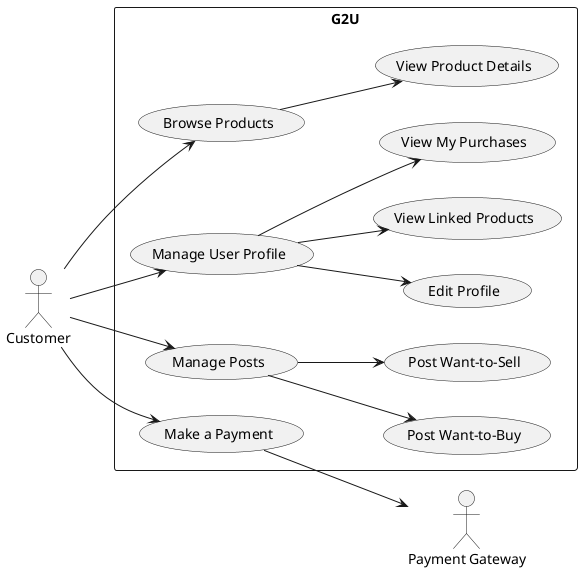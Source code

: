 @startuml
left to right direction

actor "Customer" as C
actor "Payment Gateway" as PG

rectangle "G2U" {
    usecase "Browse Products" as BP
    usecase "View Product Details" as VPD
    usecase "Manage User Profile" as UP
    usecase "Edit Profile" as EP
    usecase "View Linked Products" as LP
    usecase "View My Purchases" as VP
    usecase "Manage Posts" as MP
    usecase "Post Want-to-Buy" as WTB
    usecase "Post Want-to-Sell" as WTS
    usecase "Make a Payment" as MPay
}

C --> BP
BP --> VPD

C --> UP
UP --> EP
UP --> LP
UP --> VP

C --> MP
MP --> WTB
MP --> WTS

C --> MPay
MPay --> PG
@enduml